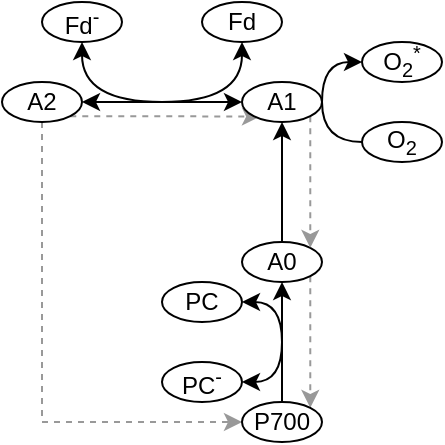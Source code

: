 <mxfile>
    <diagram id="ISEDk-g68rwCLh2zocOW" name="Page-1">
        <mxGraphModel dx="419" dy="312" grid="1" gridSize="10" guides="1" tooltips="1" connect="1" arrows="1" fold="1" page="1" pageScale="1" pageWidth="300" pageHeight="300" math="0" shadow="0">
            <root>
                <mxCell id="0"/>
                <mxCell id="1" parent="0"/>
                <mxCell id="13" style="edgeStyle=orthogonalEdgeStyle;rounded=0;orthogonalLoop=1;jettySize=auto;html=1;exitX=0.5;exitY=0;exitDx=0;exitDy=0;entryX=0.5;entryY=1;entryDx=0;entryDy=0;strokeColor=#000000;" parent="1" source="6" target="7" edge="1">
                    <mxGeometry relative="1" as="geometry"/>
                </mxCell>
                <mxCell id="23" style="edgeStyle=orthogonalEdgeStyle;rounded=0;orthogonalLoop=1;jettySize=auto;html=1;exitX=1;exitY=1;exitDx=0;exitDy=0;entryX=1;entryY=0;entryDx=0;entryDy=0;strokeColor=#999999;dashed=1;" edge="1" parent="1" source="6" target="21">
                    <mxGeometry relative="1" as="geometry"/>
                </mxCell>
                <mxCell id="6" value="A0" style="ellipse;whiteSpace=wrap;html=1;strokeColor=#000000;strokeWidth=1;" parent="1" vertex="1">
                    <mxGeometry x="140" y="150" width="40" height="20" as="geometry"/>
                </mxCell>
                <mxCell id="14" style="edgeStyle=orthogonalEdgeStyle;rounded=0;orthogonalLoop=1;jettySize=auto;html=1;exitX=0;exitY=0.5;exitDx=0;exitDy=0;entryX=1;entryY=0.5;entryDx=0;entryDy=0;strokeColor=#000000;startArrow=classic;startFill=1;" parent="1" source="7" target="12" edge="1">
                    <mxGeometry relative="1" as="geometry"/>
                </mxCell>
                <mxCell id="25" style="edgeStyle=orthogonalEdgeStyle;rounded=0;orthogonalLoop=1;jettySize=auto;html=1;exitX=1;exitY=1;exitDx=0;exitDy=0;entryX=1;entryY=0;entryDx=0;entryDy=0;dashed=1;strokeColor=#999999;" edge="1" parent="1" source="7" target="6">
                    <mxGeometry relative="1" as="geometry"/>
                </mxCell>
                <mxCell id="9" value="O&lt;sub&gt;2&lt;/sub&gt;" style="ellipse;whiteSpace=wrap;html=1;strokeColor=#000000;strokeWidth=1;" parent="1" vertex="1">
                    <mxGeometry x="200" y="90" width="40" height="20" as="geometry"/>
                </mxCell>
                <mxCell id="10" value="O&lt;sub&gt;2&lt;/sub&gt;&lt;sup&gt;*&lt;/sup&gt;" style="ellipse;whiteSpace=wrap;html=1;strokeColor=#000000;strokeWidth=1;" parent="1" vertex="1">
                    <mxGeometry x="200" y="50" width="40" height="20" as="geometry"/>
                </mxCell>
                <object label="" reaction="vMehler" id="11">
                    <mxCell style="edgeStyle=orthogonalEdgeStyle;rounded=0;orthogonalLoop=1;jettySize=auto;html=1;exitX=0;exitY=0.5;exitDx=0;exitDy=0;entryX=0;entryY=0.5;entryDx=0;entryDy=0;curved=1;strokeColor=#000000;" parent="1" source="9" target="10" edge="1">
                        <mxGeometry x="100" y="-10" as="geometry"/>
                    </mxCell>
                </object>
                <mxCell id="26" style="edgeStyle=orthogonalEdgeStyle;rounded=0;orthogonalLoop=1;jettySize=auto;html=1;exitX=1;exitY=1;exitDx=0;exitDy=0;entryX=0.225;entryY=0.867;entryDx=0;entryDy=0;entryPerimeter=0;dashed=1;strokeColor=#999999;" edge="1" parent="1" source="12" target="7">
                    <mxGeometry relative="1" as="geometry"/>
                </mxCell>
                <mxCell id="27" style="edgeStyle=orthogonalEdgeStyle;rounded=0;orthogonalLoop=1;jettySize=auto;html=1;exitX=0.5;exitY=1;exitDx=0;exitDy=0;entryX=0;entryY=0.5;entryDx=0;entryDy=0;dashed=1;strokeColor=#999999;" edge="1" parent="1" source="12" target="21">
                    <mxGeometry relative="1" as="geometry"/>
                </mxCell>
                <mxCell id="12" value="A2" style="ellipse;whiteSpace=wrap;html=1;strokeColor=#000000;strokeWidth=1;" parent="1" vertex="1">
                    <mxGeometry x="20" y="70" width="40" height="20" as="geometry"/>
                </mxCell>
                <mxCell id="17" style="edgeStyle=orthogonalEdgeStyle;rounded=0;orthogonalLoop=1;jettySize=auto;html=1;exitX=0.5;exitY=1;exitDx=0;exitDy=0;entryX=0.5;entryY=1;entryDx=0;entryDy=0;startArrow=classic;startFill=1;strokeColor=#000000;curved=1;" parent="1" source="15" target="16" edge="1">
                    <mxGeometry relative="1" as="geometry">
                        <Array as="points">
                            <mxPoint x="140" y="80"/>
                            <mxPoint x="60" y="80"/>
                        </Array>
                    </mxGeometry>
                </mxCell>
                <mxCell id="15" value="Fd" style="ellipse;whiteSpace=wrap;html=1;strokeColor=#000000;strokeWidth=1;" parent="1" vertex="1">
                    <mxGeometry x="120" y="30" width="40" height="20" as="geometry"/>
                </mxCell>
                <mxCell id="16" value="Fd&lt;sup&gt;-&lt;/sup&gt;" style="ellipse;whiteSpace=wrap;html=1;strokeColor=#000000;strokeWidth=1;" parent="1" vertex="1">
                    <mxGeometry x="40" y="30" width="40" height="20" as="geometry"/>
                </mxCell>
                <mxCell id="20" style="edgeStyle=orthogonalEdgeStyle;curved=1;rounded=0;orthogonalLoop=1;jettySize=auto;html=1;exitX=1;exitY=0.5;exitDx=0;exitDy=0;entryX=1;entryY=0.5;entryDx=0;entryDy=0;startArrow=classic;startFill=1;strokeColor=#000000;" parent="1" source="18" target="19" edge="1">
                    <mxGeometry relative="1" as="geometry"/>
                </mxCell>
                <mxCell id="18" value="&lt;span style=&quot;font-size: 12px&quot;&gt;PC&lt;/span&gt;&lt;sup&gt;-&lt;/sup&gt;" style="ellipse;whiteSpace=wrap;html=1;strokeColor=#000000;strokeWidth=1;" parent="1" vertex="1">
                    <mxGeometry x="100" y="210" width="40" height="20" as="geometry"/>
                </mxCell>
                <mxCell id="19" value="&lt;span style=&quot;font-size: 12px&quot;&gt;PC&lt;/span&gt;" style="ellipse;whiteSpace=wrap;html=1;strokeColor=#000000;strokeWidth=1;" parent="1" vertex="1">
                    <mxGeometry x="100" y="170" width="40" height="20" as="geometry"/>
                </mxCell>
                <mxCell id="22" style="edgeStyle=orthogonalEdgeStyle;rounded=0;orthogonalLoop=1;jettySize=auto;html=1;exitX=0.5;exitY=0;exitDx=0;exitDy=0;entryX=0.5;entryY=1;entryDx=0;entryDy=0;strokeColor=#000000;" parent="1" source="21" target="6" edge="1">
                    <mxGeometry relative="1" as="geometry"/>
                </mxCell>
                <mxCell id="21" value="P700" style="ellipse;whiteSpace=wrap;html=1;strokeColor=#000000;strokeWidth=1;" parent="1" vertex="1">
                    <mxGeometry x="140" y="230" width="40" height="20" as="geometry"/>
                </mxCell>
                <mxCell id="7" value="A1" style="ellipse;whiteSpace=wrap;html=1;strokeColor=#000000;strokeWidth=1;" parent="1" vertex="1">
                    <mxGeometry x="140" y="70" width="40" height="20" as="geometry"/>
                </mxCell>
            </root>
        </mxGraphModel>
    </diagram>
</mxfile>

